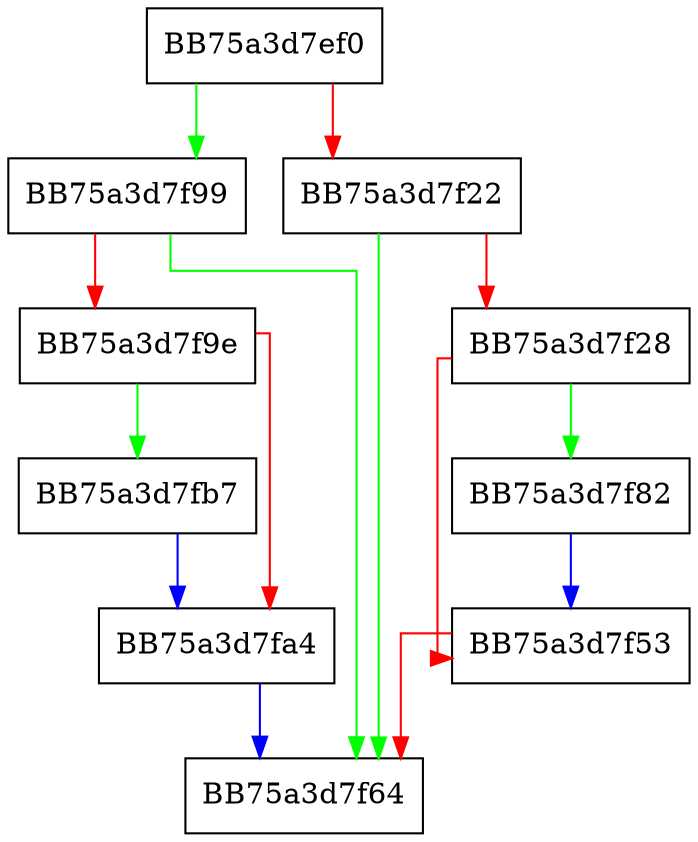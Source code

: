 digraph sqlite3_xCodec {
  node [shape="box"];
  graph [splines=ortho];
  BB75a3d7ef0 -> BB75a3d7f99 [color="green"];
  BB75a3d7ef0 -> BB75a3d7f22 [color="red"];
  BB75a3d7f22 -> BB75a3d7f64 [color="green"];
  BB75a3d7f22 -> BB75a3d7f28 [color="red"];
  BB75a3d7f28 -> BB75a3d7f82 [color="green"];
  BB75a3d7f28 -> BB75a3d7f53 [color="red"];
  BB75a3d7f53 -> BB75a3d7f64 [color="red"];
  BB75a3d7f82 -> BB75a3d7f53 [color="blue"];
  BB75a3d7f99 -> BB75a3d7f64 [color="green"];
  BB75a3d7f99 -> BB75a3d7f9e [color="red"];
  BB75a3d7f9e -> BB75a3d7fb7 [color="green"];
  BB75a3d7f9e -> BB75a3d7fa4 [color="red"];
  BB75a3d7fa4 -> BB75a3d7f64 [color="blue"];
  BB75a3d7fb7 -> BB75a3d7fa4 [color="blue"];
}